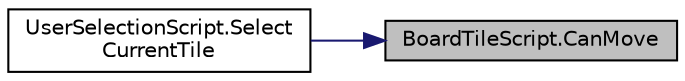 digraph "BoardTileScript.CanMove"
{
 // LATEX_PDF_SIZE
  edge [fontname="Helvetica",fontsize="10",labelfontname="Helvetica",labelfontsize="10"];
  node [fontname="Helvetica",fontsize="10",shape=record];
  rankdir="RL";
  Node1 [label="BoardTileScript.CanMove",height=0.2,width=0.4,color="black", fillcolor="grey75", style="filled", fontcolor="black",tooltip="check if the player can move to this tile"];
  Node1 -> Node2 [dir="back",color="midnightblue",fontsize="10",style="solid"];
  Node2 [label="UserSelectionScript.Select\lCurrentTile",height=0.2,width=0.4,color="black", fillcolor="white", style="filled",URL="$class_user_selection_script.html#a79fe134329afe738c1e4fb0d66c99d69",tooltip="Setting the current tile clears the previous tile and set the effect for the new tile"];
}
